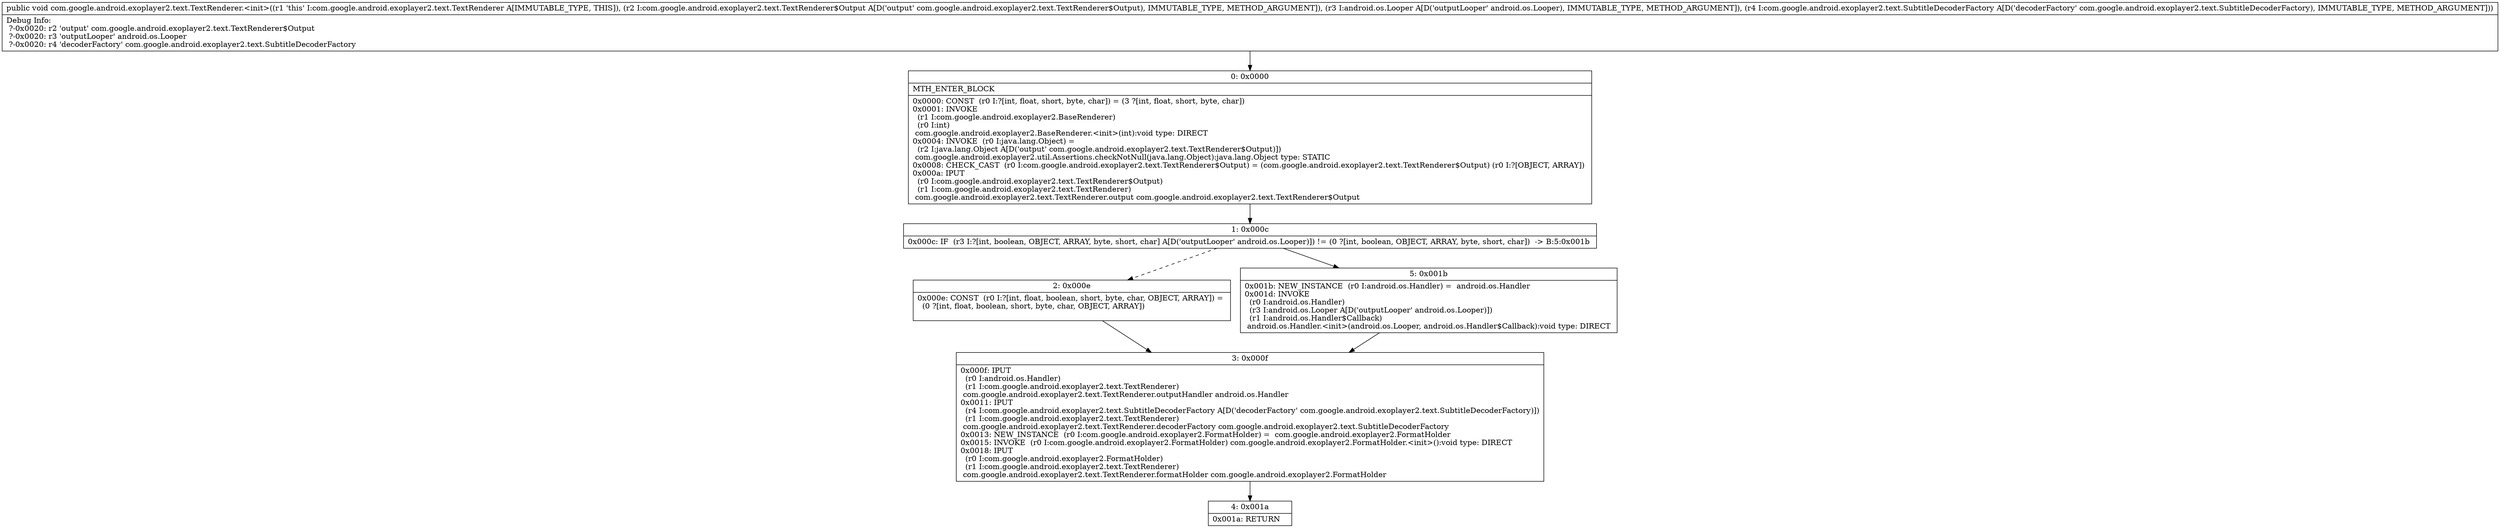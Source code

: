 digraph "CFG forcom.google.android.exoplayer2.text.TextRenderer.\<init\>(Lcom\/google\/android\/exoplayer2\/text\/TextRenderer$Output;Landroid\/os\/Looper;Lcom\/google\/android\/exoplayer2\/text\/SubtitleDecoderFactory;)V" {
Node_0 [shape=record,label="{0\:\ 0x0000|MTH_ENTER_BLOCK\l|0x0000: CONST  (r0 I:?[int, float, short, byte, char]) = (3 ?[int, float, short, byte, char]) \l0x0001: INVOKE  \l  (r1 I:com.google.android.exoplayer2.BaseRenderer)\l  (r0 I:int)\l com.google.android.exoplayer2.BaseRenderer.\<init\>(int):void type: DIRECT \l0x0004: INVOKE  (r0 I:java.lang.Object) = \l  (r2 I:java.lang.Object A[D('output' com.google.android.exoplayer2.text.TextRenderer$Output)])\l com.google.android.exoplayer2.util.Assertions.checkNotNull(java.lang.Object):java.lang.Object type: STATIC \l0x0008: CHECK_CAST  (r0 I:com.google.android.exoplayer2.text.TextRenderer$Output) = (com.google.android.exoplayer2.text.TextRenderer$Output) (r0 I:?[OBJECT, ARRAY]) \l0x000a: IPUT  \l  (r0 I:com.google.android.exoplayer2.text.TextRenderer$Output)\l  (r1 I:com.google.android.exoplayer2.text.TextRenderer)\l com.google.android.exoplayer2.text.TextRenderer.output com.google.android.exoplayer2.text.TextRenderer$Output \l}"];
Node_1 [shape=record,label="{1\:\ 0x000c|0x000c: IF  (r3 I:?[int, boolean, OBJECT, ARRAY, byte, short, char] A[D('outputLooper' android.os.Looper)]) != (0 ?[int, boolean, OBJECT, ARRAY, byte, short, char])  \-\> B:5:0x001b \l}"];
Node_2 [shape=record,label="{2\:\ 0x000e|0x000e: CONST  (r0 I:?[int, float, boolean, short, byte, char, OBJECT, ARRAY]) = \l  (0 ?[int, float, boolean, short, byte, char, OBJECT, ARRAY])\l \l}"];
Node_3 [shape=record,label="{3\:\ 0x000f|0x000f: IPUT  \l  (r0 I:android.os.Handler)\l  (r1 I:com.google.android.exoplayer2.text.TextRenderer)\l com.google.android.exoplayer2.text.TextRenderer.outputHandler android.os.Handler \l0x0011: IPUT  \l  (r4 I:com.google.android.exoplayer2.text.SubtitleDecoderFactory A[D('decoderFactory' com.google.android.exoplayer2.text.SubtitleDecoderFactory)])\l  (r1 I:com.google.android.exoplayer2.text.TextRenderer)\l com.google.android.exoplayer2.text.TextRenderer.decoderFactory com.google.android.exoplayer2.text.SubtitleDecoderFactory \l0x0013: NEW_INSTANCE  (r0 I:com.google.android.exoplayer2.FormatHolder) =  com.google.android.exoplayer2.FormatHolder \l0x0015: INVOKE  (r0 I:com.google.android.exoplayer2.FormatHolder) com.google.android.exoplayer2.FormatHolder.\<init\>():void type: DIRECT \l0x0018: IPUT  \l  (r0 I:com.google.android.exoplayer2.FormatHolder)\l  (r1 I:com.google.android.exoplayer2.text.TextRenderer)\l com.google.android.exoplayer2.text.TextRenderer.formatHolder com.google.android.exoplayer2.FormatHolder \l}"];
Node_4 [shape=record,label="{4\:\ 0x001a|0x001a: RETURN   \l}"];
Node_5 [shape=record,label="{5\:\ 0x001b|0x001b: NEW_INSTANCE  (r0 I:android.os.Handler) =  android.os.Handler \l0x001d: INVOKE  \l  (r0 I:android.os.Handler)\l  (r3 I:android.os.Looper A[D('outputLooper' android.os.Looper)])\l  (r1 I:android.os.Handler$Callback)\l android.os.Handler.\<init\>(android.os.Looper, android.os.Handler$Callback):void type: DIRECT \l}"];
MethodNode[shape=record,label="{public void com.google.android.exoplayer2.text.TextRenderer.\<init\>((r1 'this' I:com.google.android.exoplayer2.text.TextRenderer A[IMMUTABLE_TYPE, THIS]), (r2 I:com.google.android.exoplayer2.text.TextRenderer$Output A[D('output' com.google.android.exoplayer2.text.TextRenderer$Output), IMMUTABLE_TYPE, METHOD_ARGUMENT]), (r3 I:android.os.Looper A[D('outputLooper' android.os.Looper), IMMUTABLE_TYPE, METHOD_ARGUMENT]), (r4 I:com.google.android.exoplayer2.text.SubtitleDecoderFactory A[D('decoderFactory' com.google.android.exoplayer2.text.SubtitleDecoderFactory), IMMUTABLE_TYPE, METHOD_ARGUMENT]))  | Debug Info:\l  ?\-0x0020: r2 'output' com.google.android.exoplayer2.text.TextRenderer$Output\l  ?\-0x0020: r3 'outputLooper' android.os.Looper\l  ?\-0x0020: r4 'decoderFactory' com.google.android.exoplayer2.text.SubtitleDecoderFactory\l}"];
MethodNode -> Node_0;
Node_0 -> Node_1;
Node_1 -> Node_2[style=dashed];
Node_1 -> Node_5;
Node_2 -> Node_3;
Node_3 -> Node_4;
Node_5 -> Node_3;
}

